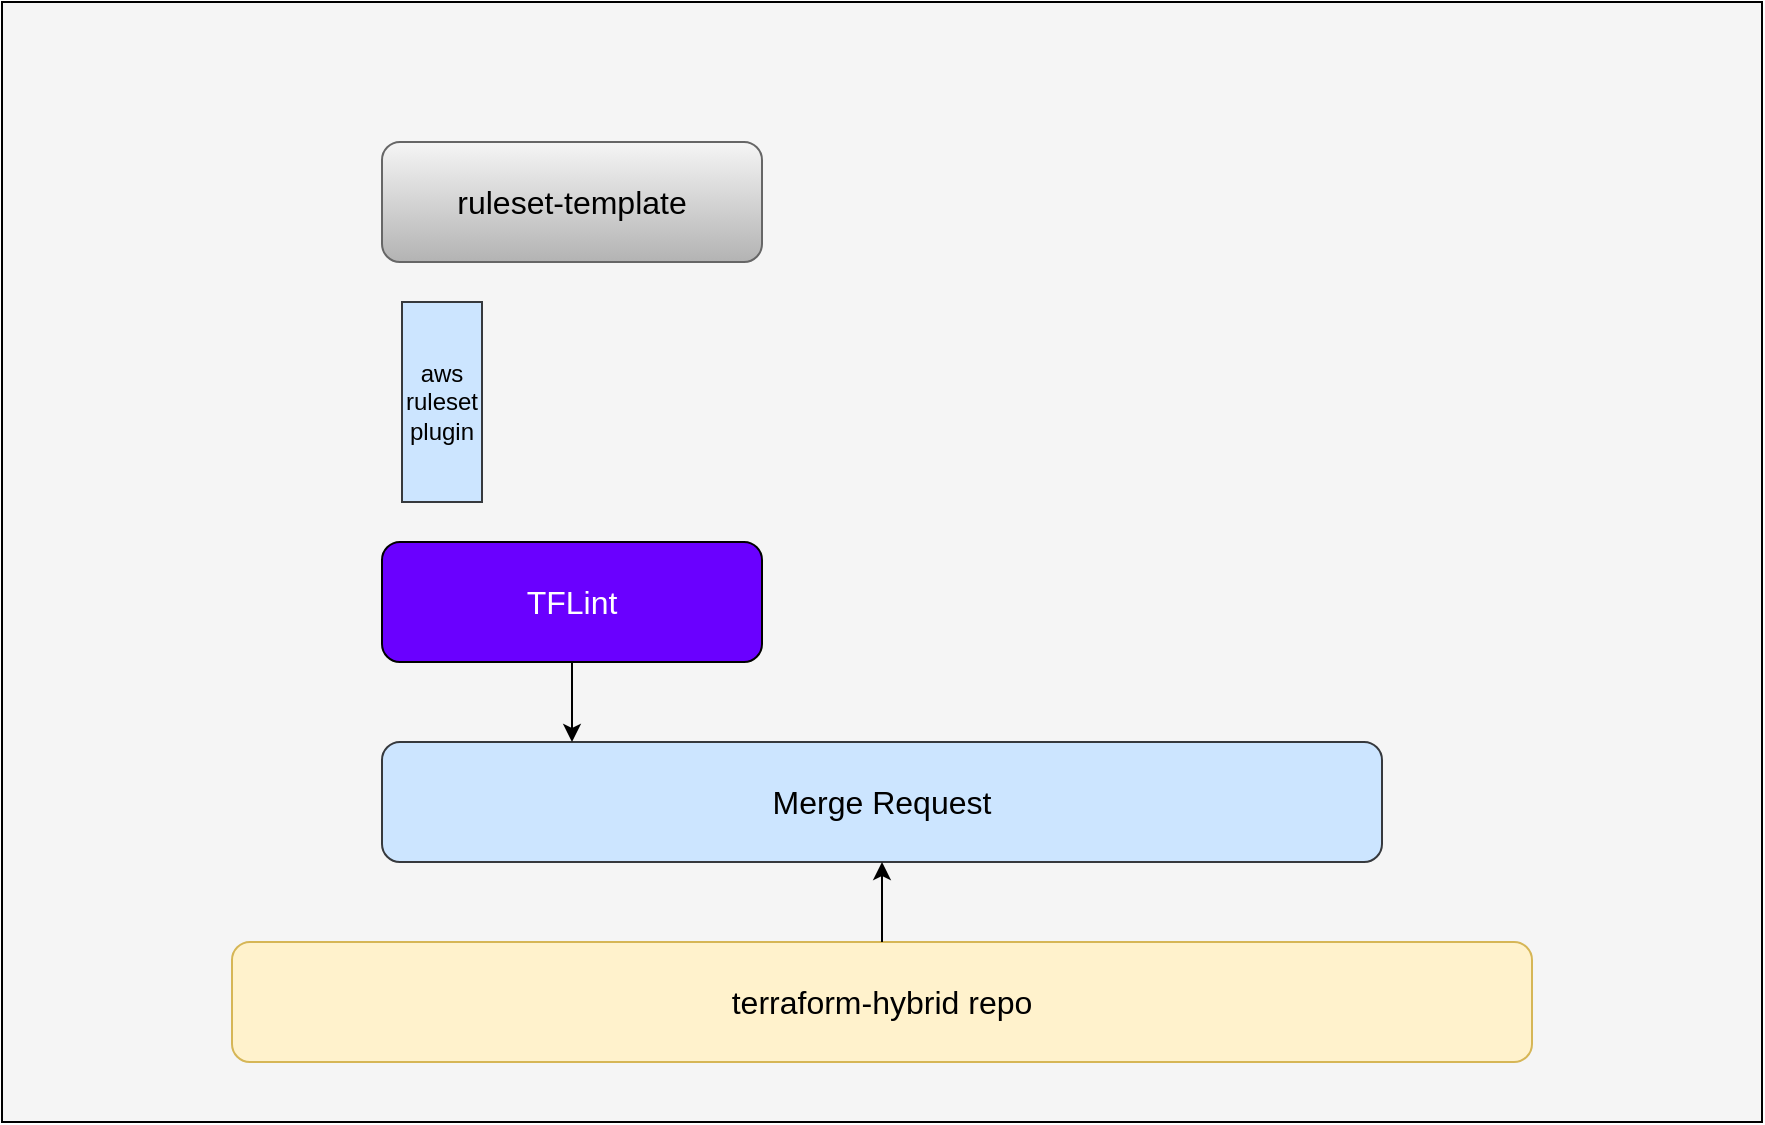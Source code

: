 <mxfile version="21.5.0" type="github">
  <diagram name="Page-1" id="fkKI0QTlj7mYr6Ezj4V3">
    <mxGraphModel dx="1593" dy="891" grid="1" gridSize="10" guides="1" tooltips="1" connect="1" arrows="1" fold="1" page="1" pageScale="1" pageWidth="850" pageHeight="1100" math="0" shadow="0">
      <root>
        <mxCell id="0" />
        <mxCell id="1" parent="0" />
        <mxCell id="PbSWIQ1sl0TQKYi19kek-1" value="" style="rounded=0;whiteSpace=wrap;html=1;fillColor=#f5f5f5;fontColor=#333333;strokeColor=#000000;gradientColor=none;glass=0;shadow=0;" parent="1" vertex="1">
          <mxGeometry x="160" y="120" width="880" height="560" as="geometry" />
        </mxCell>
        <mxCell id="PbSWIQ1sl0TQKYi19kek-4" value="&lt;font style=&quot;font-size: 16px;&quot;&gt;terraform-hybrid repo&lt;/font&gt;" style="rounded=1;whiteSpace=wrap;html=1;fillColor=#fff2cc;strokeColor=#d6b656;shadow=0;" parent="1" vertex="1">
          <mxGeometry x="275" y="590" width="650" height="60" as="geometry" />
        </mxCell>
        <mxCell id="y5EaUNvgU3ZK7nc4jMJi-1" value="&lt;font style=&quot;font-size: 16px;&quot;&gt;Merge Request&lt;/font&gt;" style="rounded=1;whiteSpace=wrap;html=1;fillColor=#cce5ff;strokeColor=#36393d;" vertex="1" parent="1">
          <mxGeometry x="350" y="490" width="500" height="60" as="geometry" />
        </mxCell>
        <mxCell id="y5EaUNvgU3ZK7nc4jMJi-4" value="" style="endArrow=classic;html=1;rounded=0;exitX=0.5;exitY=0;exitDx=0;exitDy=0;entryX=0.5;entryY=1;entryDx=0;entryDy=0;" edge="1" parent="1" source="PbSWIQ1sl0TQKYi19kek-4" target="y5EaUNvgU3ZK7nc4jMJi-1">
          <mxGeometry width="50" height="50" relative="1" as="geometry">
            <mxPoint x="520" y="470" as="sourcePoint" />
            <mxPoint x="570" y="420" as="targetPoint" />
          </mxGeometry>
        </mxCell>
        <mxCell id="y5EaUNvgU3ZK7nc4jMJi-6" value="&lt;font style=&quot;font-size: 16px;&quot;&gt;TFLint&lt;/font&gt;" style="rounded=1;whiteSpace=wrap;html=1;fillColor=#6a00ff;fontColor=#ffffff;strokeColor=#000000;gradientColor=none;" vertex="1" parent="1">
          <mxGeometry x="350" y="390" width="190" height="60" as="geometry" />
        </mxCell>
        <mxCell id="y5EaUNvgU3ZK7nc4jMJi-11" value="" style="endArrow=classic;html=1;rounded=0;exitX=0.5;exitY=1;exitDx=0;exitDy=0;entryX=0.19;entryY=0;entryDx=0;entryDy=0;entryPerimeter=0;" edge="1" parent="1" source="y5EaUNvgU3ZK7nc4jMJi-6" target="y5EaUNvgU3ZK7nc4jMJi-1">
          <mxGeometry width="50" height="50" relative="1" as="geometry">
            <mxPoint x="520" y="460" as="sourcePoint" />
            <mxPoint x="570" y="410" as="targetPoint" />
          </mxGeometry>
        </mxCell>
        <mxCell id="y5EaUNvgU3ZK7nc4jMJi-13" value="&lt;span style=&quot;font-size: 16px;&quot;&gt;ruleset-template&lt;/span&gt;" style="rounded=1;whiteSpace=wrap;html=1;fillColor=#f5f5f5;strokeColor=#666666;gradientColor=#b3b3b3;" vertex="1" parent="1">
          <mxGeometry x="350" y="190" width="190" height="60" as="geometry" />
        </mxCell>
        <mxCell id="y5EaUNvgU3ZK7nc4jMJi-15" value="aws&lt;br&gt;ruleset&lt;br&gt;plugin" style="rounded=0;whiteSpace=wrap;html=1;fillColor=#cce5ff;strokeColor=#36393d;" vertex="1" parent="1">
          <mxGeometry x="360" y="270" width="40" height="100" as="geometry" />
        </mxCell>
      </root>
    </mxGraphModel>
  </diagram>
</mxfile>
